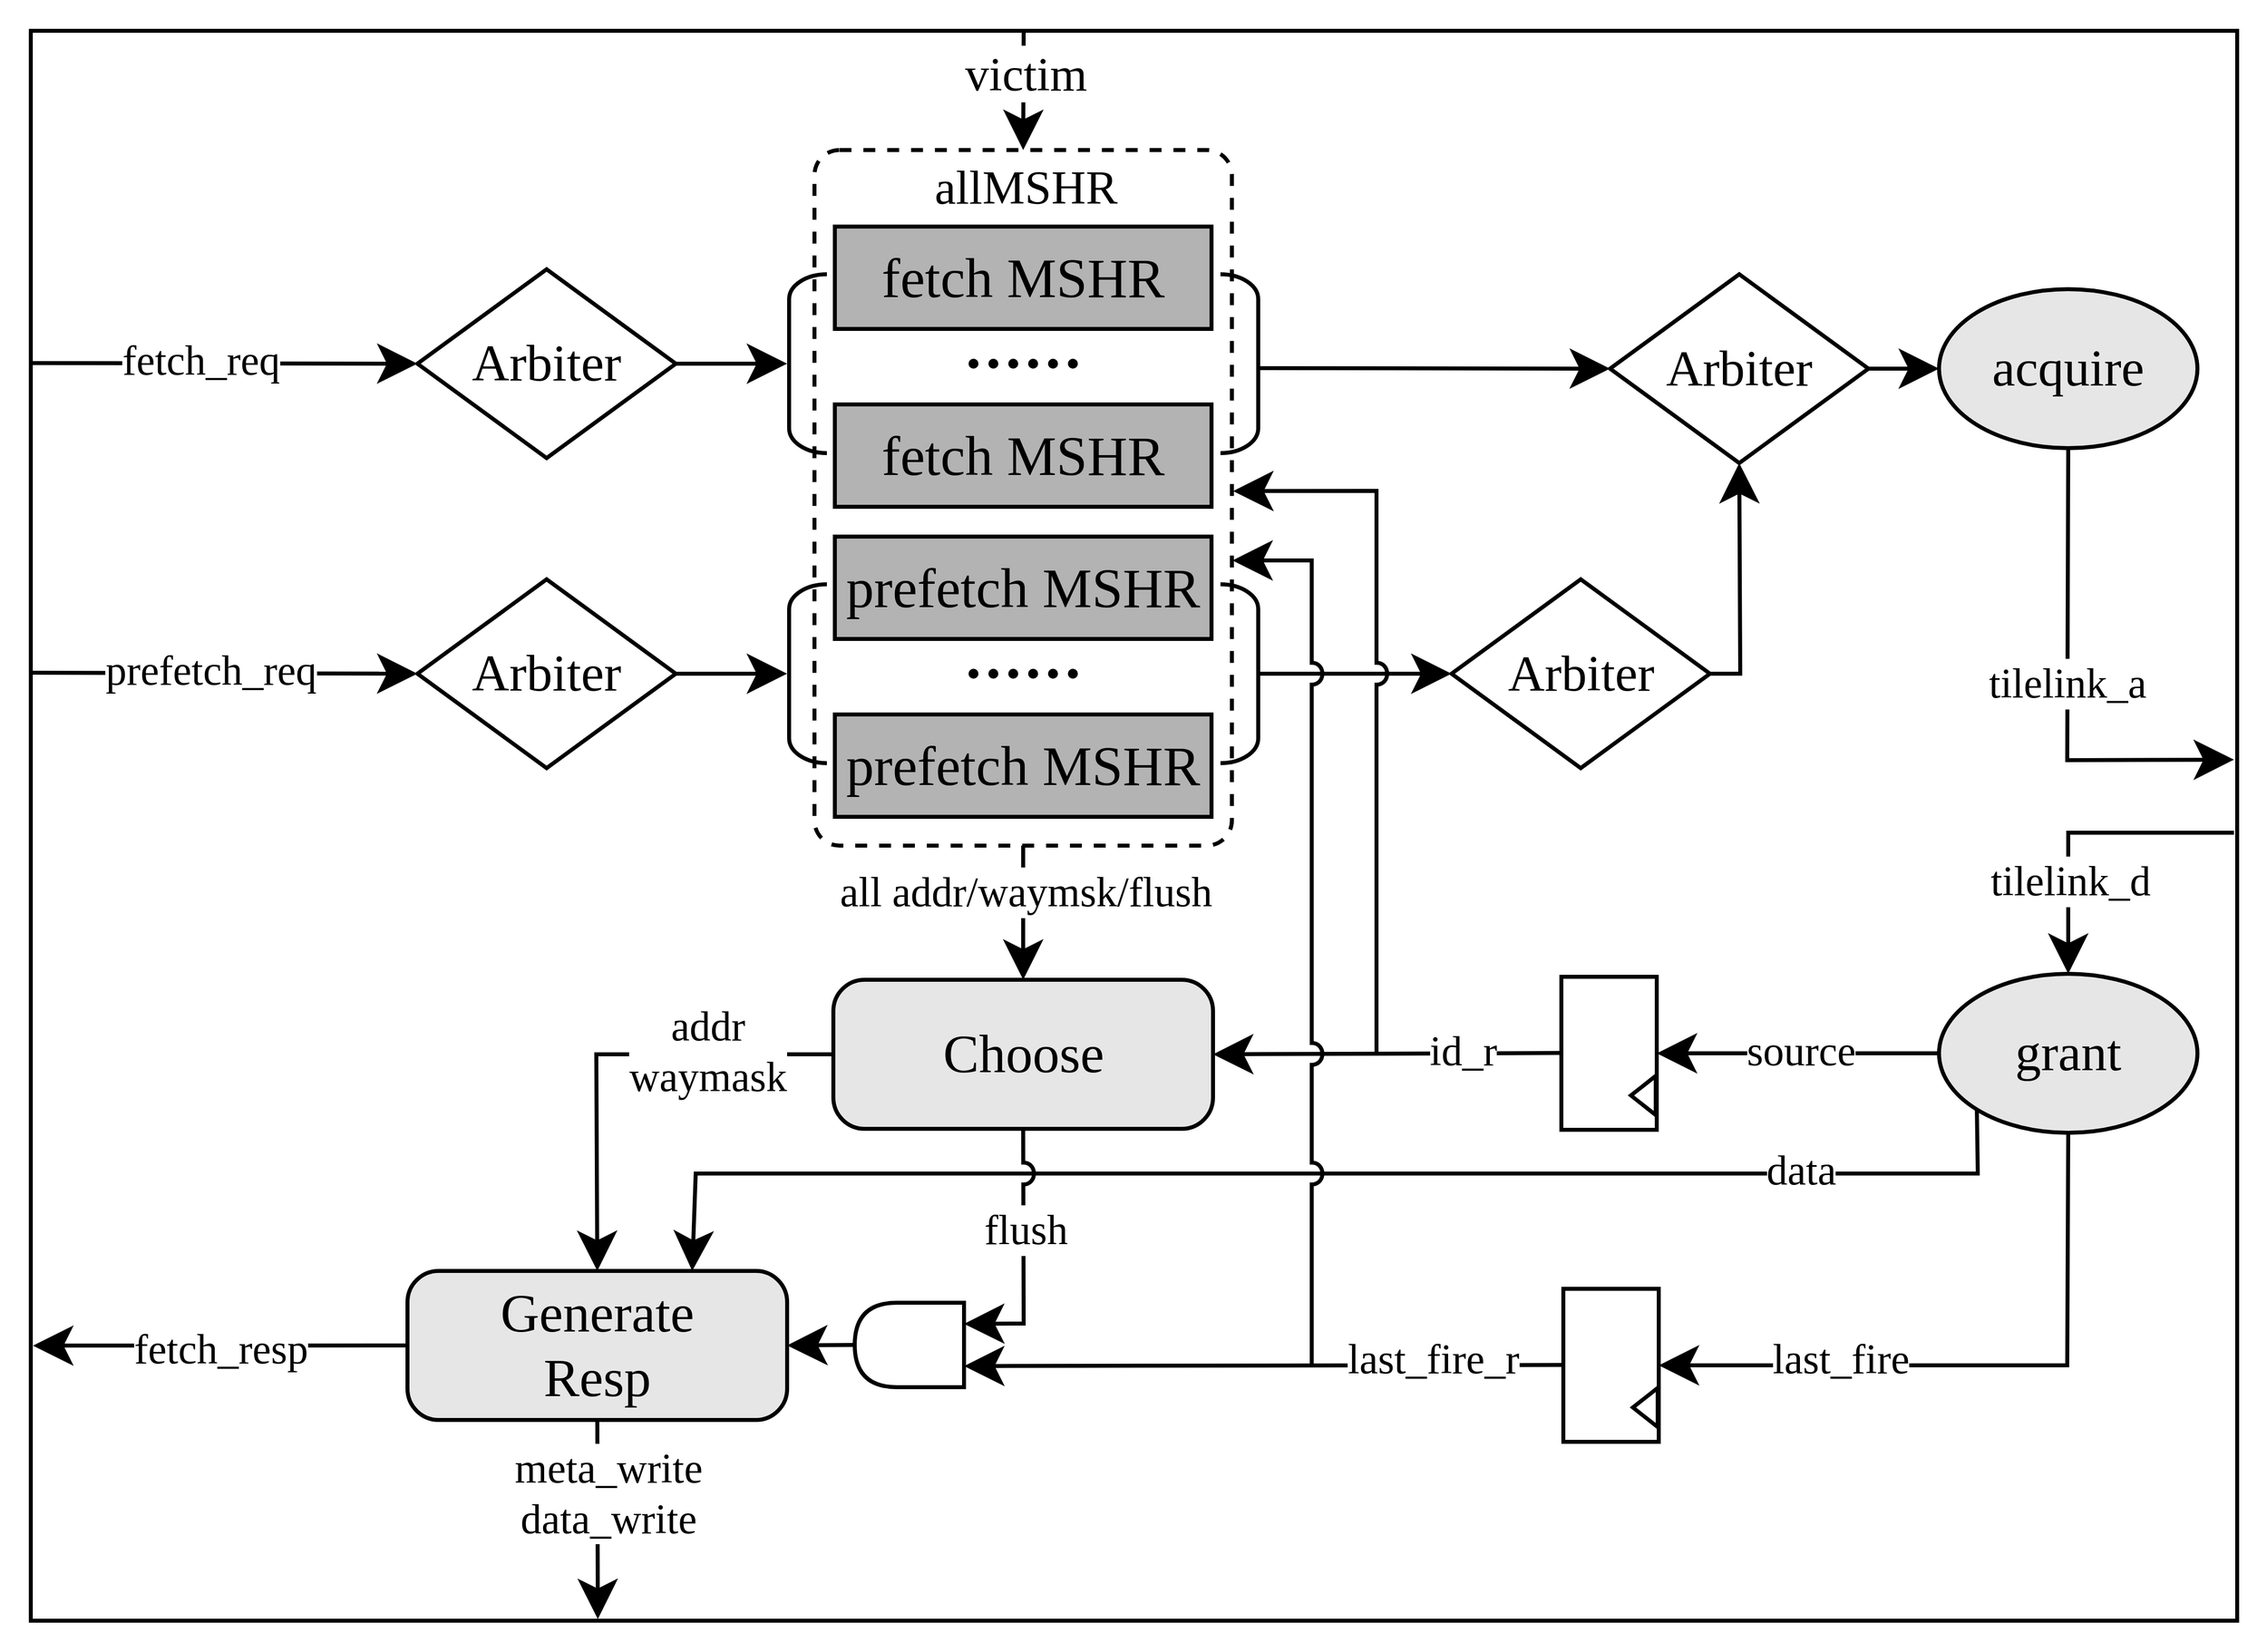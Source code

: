 <mxfile version="26.0.16">
  <diagram name="Page-1" id="sDr4pnCWOr7yjJP6VdtP">
    <mxGraphModel dx="2271" dy="3134" grid="1" gridSize="10" guides="1" tooltips="1" connect="1" arrows="1" fold="1" page="1" pageScale="1" pageWidth="827" pageHeight="1169" math="0" shadow="0">
      <root>
        <mxCell id="0" />
        <mxCell id="1" parent="0" />
        <mxCell id="0923S_j0JnBtRMVEVHoq-51" value="" style="rounded=0;whiteSpace=wrap;html=1;fillColor=none;strokeWidth=4;" vertex="1" parent="1">
          <mxGeometry x="41" y="-110" width="2220" height="1600" as="geometry" />
        </mxCell>
        <mxCell id="0923S_j0JnBtRMVEVHoq-52" value="" style="endArrow=classic;html=1;rounded=0;strokeWidth=4;endFill=1;startArrow=none;startFill=0;endSize=28;targetPerimeterSpacing=0;entryX=0;entryY=0.5;entryDx=0;entryDy=0;exitX=0;exitY=0.209;exitDx=0;exitDy=0;exitPerimeter=0;" edge="1" parent="1" source="0923S_j0JnBtRMVEVHoq-51" target="0923S_j0JnBtRMVEVHoq-53">
          <mxGeometry width="50" height="50" relative="1" as="geometry">
            <mxPoint x="277" y="225.5" as="sourcePoint" />
            <mxPoint x="452" y="224.5" as="targetPoint" />
          </mxGeometry>
        </mxCell>
        <mxCell id="0923S_j0JnBtRMVEVHoq-53" value="&lt;font style=&quot;font-size: 52px;&quot; face=&quot;MS Mincho,ＭＳ 明朝&quot;&gt;Arbiter&lt;/font&gt;" style="rhombus;whiteSpace=wrap;html=1;fillColor=none;strokeWidth=4;" vertex="1" parent="1">
          <mxGeometry x="430" y="130" width="260" height="190" as="geometry" />
        </mxCell>
        <mxCell id="0923S_j0JnBtRMVEVHoq-56" value="" style="endArrow=classic;html=1;rounded=0;strokeWidth=4;endFill=1;startArrow=none;startFill=0;endSize=28;targetPerimeterSpacing=0;exitX=0.997;exitY=0.5;exitDx=0;exitDy=0;exitPerimeter=0;" edge="1" parent="1" source="0923S_j0JnBtRMVEVHoq-53">
          <mxGeometry width="50" height="50" relative="1" as="geometry">
            <mxPoint x="692" y="225" as="sourcePoint" />
            <mxPoint x="802" y="225" as="targetPoint" />
          </mxGeometry>
        </mxCell>
        <mxCell id="0923S_j0JnBtRMVEVHoq-67" value="" style="group" vertex="1" connectable="0" parent="1">
          <mxGeometry x="804" y="135" width="76" height="180" as="geometry" />
        </mxCell>
        <mxCell id="0923S_j0JnBtRMVEVHoq-64" value="" style="verticalLabelPosition=bottom;verticalAlign=top;html=1;shape=mxgraph.basic.arc;startAngle=0.75;endAngle=0;strokeWidth=4;" vertex="1" parent="0923S_j0JnBtRMVEVHoq-67">
          <mxGeometry width="76" height="50" as="geometry" />
        </mxCell>
        <mxCell id="0923S_j0JnBtRMVEVHoq-65" value="" style="endArrow=none;html=1;rounded=0;strokeWidth=4;" edge="1" parent="0923S_j0JnBtRMVEVHoq-67">
          <mxGeometry width="50" height="50" relative="1" as="geometry">
            <mxPoint y="155" as="sourcePoint" />
            <mxPoint y="25" as="targetPoint" />
          </mxGeometry>
        </mxCell>
        <mxCell id="0923S_j0JnBtRMVEVHoq-66" value="" style="verticalLabelPosition=bottom;verticalAlign=top;html=1;shape=mxgraph.basic.arc;startAngle=0.75;endAngle=0;strokeWidth=4;flipV=1;" vertex="1" parent="0923S_j0JnBtRMVEVHoq-67">
          <mxGeometry y="130" width="76" height="50" as="geometry" />
        </mxCell>
        <mxCell id="0923S_j0JnBtRMVEVHoq-68" value="&lt;font style=&quot;font-size: 56px;&quot; face=&quot;MS Mincho, ＭＳ 明朝&quot;&gt;&lt;span style=&quot;text-wrap-mode: nowrap;&quot;&gt;fetch MSHR&lt;/span&gt;&lt;/font&gt;" style="rounded=0;whiteSpace=wrap;html=1;fillColor=#B3B3B3;strokeWidth=4;shadow=0;glass=0;autosize=0;resizeWidth=0;imageHeight=24;imageAspect=1;perimeter=rectanglePerimeter;arcSize=21;" vertex="1" parent="1">
          <mxGeometry x="850" y="87" width="379" height="103" as="geometry" />
        </mxCell>
        <mxCell id="0923S_j0JnBtRMVEVHoq-69" value="&lt;font style=&quot;font-size: 56px;&quot; face=&quot;MS Mincho, ＭＳ 明朝&quot;&gt;&lt;span style=&quot;text-wrap-mode: nowrap;&quot;&gt;fetch MSHR&lt;/span&gt;&lt;/font&gt;" style="rounded=0;whiteSpace=wrap;html=1;fillColor=#B3B3B3;strokeWidth=4;shadow=0;glass=0;autosize=0;resizeWidth=0;imageHeight=24;imageAspect=1;perimeter=rectanglePerimeter;arcSize=21;" vertex="1" parent="1">
          <mxGeometry x="850" y="266" width="379" height="103" as="geometry" />
        </mxCell>
        <mxCell id="0923S_j0JnBtRMVEVHoq-70" value="" style="shape=waypoint;sketch=0;fillStyle=solid;size=6;pointerEvents=1;points=[];fillColor=none;resizable=0;rotatable=0;perimeter=centerPerimeter;snapToPoint=1;strokeWidth=3;" vertex="1" parent="1">
          <mxGeometry x="979.5" y="215" width="20" height="20" as="geometry" />
        </mxCell>
        <mxCell id="0923S_j0JnBtRMVEVHoq-71" value="" style="shape=waypoint;sketch=0;fillStyle=solid;size=6;pointerEvents=1;points=[];fillColor=none;resizable=0;rotatable=0;perimeter=centerPerimeter;snapToPoint=1;strokeWidth=3;" vertex="1" parent="1">
          <mxGeometry x="999.5" y="215" width="20" height="20" as="geometry" />
        </mxCell>
        <mxCell id="0923S_j0JnBtRMVEVHoq-72" value="" style="shape=waypoint;sketch=0;fillStyle=solid;size=6;pointerEvents=1;points=[];fillColor=none;resizable=0;rotatable=0;perimeter=centerPerimeter;snapToPoint=1;strokeWidth=3;" vertex="1" parent="1">
          <mxGeometry x="1019.5" y="215" width="20" height="20" as="geometry" />
        </mxCell>
        <mxCell id="0923S_j0JnBtRMVEVHoq-73" value="" style="shape=waypoint;sketch=0;fillStyle=solid;size=6;pointerEvents=1;points=[];fillColor=none;resizable=0;rotatable=0;perimeter=centerPerimeter;snapToPoint=1;strokeWidth=3;" vertex="1" parent="1">
          <mxGeometry x="1039.5" y="215" width="20" height="20" as="geometry" />
        </mxCell>
        <mxCell id="0923S_j0JnBtRMVEVHoq-74" value="" style="shape=waypoint;sketch=0;fillStyle=solid;size=6;pointerEvents=1;points=[];fillColor=none;resizable=0;rotatable=0;perimeter=centerPerimeter;snapToPoint=1;strokeWidth=3;" vertex="1" parent="1">
          <mxGeometry x="1059.5" y="215" width="20" height="20" as="geometry" />
        </mxCell>
        <mxCell id="0923S_j0JnBtRMVEVHoq-75" value="" style="shape=waypoint;sketch=0;fillStyle=solid;size=6;pointerEvents=1;points=[];fillColor=none;resizable=0;rotatable=0;perimeter=centerPerimeter;snapToPoint=1;strokeWidth=3;" vertex="1" parent="1">
          <mxGeometry x="1079.5" y="215" width="20" height="20" as="geometry" />
        </mxCell>
        <mxCell id="0923S_j0JnBtRMVEVHoq-80" value="" style="group;direction=east;rotation=-180;" vertex="1" connectable="0" parent="1">
          <mxGeometry x="1200" y="135" width="76" height="180" as="geometry" />
        </mxCell>
        <mxCell id="0923S_j0JnBtRMVEVHoq-81" value="" style="verticalLabelPosition=bottom;verticalAlign=top;html=1;shape=mxgraph.basic.arc;startAngle=0.75;endAngle=0;strokeWidth=4;rotation=-180;" vertex="1" parent="0923S_j0JnBtRMVEVHoq-80">
          <mxGeometry y="130" width="76" height="50" as="geometry" />
        </mxCell>
        <mxCell id="0923S_j0JnBtRMVEVHoq-82" value="" style="endArrow=none;html=1;rounded=0;strokeWidth=4;" edge="1" parent="0923S_j0JnBtRMVEVHoq-80">
          <mxGeometry width="50" height="50" relative="1" as="geometry">
            <mxPoint x="76" y="25" as="sourcePoint" />
            <mxPoint x="76" y="155" as="targetPoint" />
          </mxGeometry>
        </mxCell>
        <mxCell id="0923S_j0JnBtRMVEVHoq-83" value="" style="verticalLabelPosition=bottom;verticalAlign=top;html=1;shape=mxgraph.basic.arc;startAngle=0.75;endAngle=0;strokeWidth=4;flipV=1;rotation=-180;" vertex="1" parent="0923S_j0JnBtRMVEVHoq-80">
          <mxGeometry width="76" height="50" as="geometry" />
        </mxCell>
        <mxCell id="0923S_j0JnBtRMVEVHoq-84" value="&lt;font face=&quot;MS Mincho,ＭＳ 明朝&quot; style=&quot;font-size: 42px;&quot;&gt;fetch_req&lt;/font&gt;" style="edgeLabel;html=1;align=center;verticalAlign=middle;resizable=0;points=[];labelBackgroundColor=default;" vertex="1" connectable="0" parent="1">
          <mxGeometry x="209.997" y="314.996" as="geometry">
            <mxPoint x="2" y="-93" as="offset" />
          </mxGeometry>
        </mxCell>
        <mxCell id="0923S_j0JnBtRMVEVHoq-85" value="" style="endArrow=classic;html=1;rounded=0;strokeWidth=4;endFill=1;startArrow=none;startFill=0;endSize=28;targetPerimeterSpacing=0;entryX=0;entryY=0.5;entryDx=0;entryDy=0;" edge="1" parent="1" target="0923S_j0JnBtRMVEVHoq-86">
          <mxGeometry width="50" height="50" relative="1" as="geometry">
            <mxPoint x="43" y="536" as="sourcePoint" />
            <mxPoint x="452" y="536.5" as="targetPoint" />
          </mxGeometry>
        </mxCell>
        <mxCell id="0923S_j0JnBtRMVEVHoq-86" value="&lt;font style=&quot;font-size: 52px;&quot; face=&quot;MS Mincho,ＭＳ 明朝&quot;&gt;Arbiter&lt;/font&gt;" style="rhombus;whiteSpace=wrap;html=1;fillColor=none;strokeWidth=4;" vertex="1" parent="1">
          <mxGeometry x="430" y="442" width="260" height="190" as="geometry" />
        </mxCell>
        <mxCell id="0923S_j0JnBtRMVEVHoq-87" value="" style="endArrow=classic;html=1;rounded=0;strokeWidth=4;endFill=1;startArrow=none;startFill=0;endSize=28;targetPerimeterSpacing=0;exitX=0.997;exitY=0.5;exitDx=0;exitDy=0;exitPerimeter=0;" edge="1" parent="1" source="0923S_j0JnBtRMVEVHoq-86">
          <mxGeometry width="50" height="50" relative="1" as="geometry">
            <mxPoint x="692" y="537" as="sourcePoint" />
            <mxPoint x="802" y="537" as="targetPoint" />
          </mxGeometry>
        </mxCell>
        <mxCell id="0923S_j0JnBtRMVEVHoq-88" value="" style="group" vertex="1" connectable="0" parent="1">
          <mxGeometry x="804" y="447" width="76" height="180" as="geometry" />
        </mxCell>
        <mxCell id="0923S_j0JnBtRMVEVHoq-89" value="" style="verticalLabelPosition=bottom;verticalAlign=top;html=1;shape=mxgraph.basic.arc;startAngle=0.75;endAngle=0;strokeWidth=4;" vertex="1" parent="0923S_j0JnBtRMVEVHoq-88">
          <mxGeometry width="76" height="50" as="geometry" />
        </mxCell>
        <mxCell id="0923S_j0JnBtRMVEVHoq-90" value="" style="endArrow=none;html=1;rounded=0;strokeWidth=4;" edge="1" parent="0923S_j0JnBtRMVEVHoq-88">
          <mxGeometry width="50" height="50" relative="1" as="geometry">
            <mxPoint y="155" as="sourcePoint" />
            <mxPoint y="25" as="targetPoint" />
          </mxGeometry>
        </mxCell>
        <mxCell id="0923S_j0JnBtRMVEVHoq-91" value="" style="verticalLabelPosition=bottom;verticalAlign=top;html=1;shape=mxgraph.basic.arc;startAngle=0.75;endAngle=0;strokeWidth=4;flipV=1;" vertex="1" parent="0923S_j0JnBtRMVEVHoq-88">
          <mxGeometry y="130" width="76" height="50" as="geometry" />
        </mxCell>
        <mxCell id="0923S_j0JnBtRMVEVHoq-92" value="&lt;font style=&quot;font-size: 56px;&quot; face=&quot;MS Mincho, ＭＳ 明朝&quot;&gt;&lt;span style=&quot;text-wrap-mode: nowrap;&quot;&gt;prefetch MSHR&lt;/span&gt;&lt;/font&gt;" style="rounded=0;whiteSpace=wrap;html=1;fillColor=#B3B3B3;strokeWidth=4;shadow=0;glass=0;autosize=0;resizeWidth=0;imageHeight=24;imageAspect=1;perimeter=rectanglePerimeter;arcSize=21;" vertex="1" parent="1">
          <mxGeometry x="850" y="399" width="379" height="103" as="geometry" />
        </mxCell>
        <mxCell id="0923S_j0JnBtRMVEVHoq-93" value="&lt;font style=&quot;font-size: 56px;&quot; face=&quot;MS Mincho, ＭＳ 明朝&quot;&gt;&lt;span style=&quot;text-wrap-mode: nowrap;&quot;&gt;prefetch MSHR&lt;/span&gt;&lt;/font&gt;" style="rounded=0;whiteSpace=wrap;html=1;fillColor=#B3B3B3;strokeWidth=4;shadow=0;glass=0;autosize=0;resizeWidth=0;imageHeight=24;imageAspect=1;perimeter=rectanglePerimeter;arcSize=21;" vertex="1" parent="1">
          <mxGeometry x="850" y="578" width="379" height="103" as="geometry" />
        </mxCell>
        <mxCell id="0923S_j0JnBtRMVEVHoq-94" value="" style="shape=waypoint;sketch=0;fillStyle=solid;size=6;pointerEvents=1;points=[];fillColor=none;resizable=0;rotatable=0;perimeter=centerPerimeter;snapToPoint=1;strokeWidth=3;" vertex="1" parent="1">
          <mxGeometry x="979.5" y="527" width="20" height="20" as="geometry" />
        </mxCell>
        <mxCell id="0923S_j0JnBtRMVEVHoq-95" value="" style="shape=waypoint;sketch=0;fillStyle=solid;size=6;pointerEvents=1;points=[];fillColor=none;resizable=0;rotatable=0;perimeter=centerPerimeter;snapToPoint=1;strokeWidth=3;" vertex="1" parent="1">
          <mxGeometry x="999.5" y="527" width="20" height="20" as="geometry" />
        </mxCell>
        <mxCell id="0923S_j0JnBtRMVEVHoq-96" value="" style="shape=waypoint;sketch=0;fillStyle=solid;size=6;pointerEvents=1;points=[];fillColor=none;resizable=0;rotatable=0;perimeter=centerPerimeter;snapToPoint=1;strokeWidth=3;" vertex="1" parent="1">
          <mxGeometry x="1019.5" y="527" width="20" height="20" as="geometry" />
        </mxCell>
        <mxCell id="0923S_j0JnBtRMVEVHoq-97" value="" style="shape=waypoint;sketch=0;fillStyle=solid;size=6;pointerEvents=1;points=[];fillColor=none;resizable=0;rotatable=0;perimeter=centerPerimeter;snapToPoint=1;strokeWidth=3;" vertex="1" parent="1">
          <mxGeometry x="1039.5" y="527" width="20" height="20" as="geometry" />
        </mxCell>
        <mxCell id="0923S_j0JnBtRMVEVHoq-98" value="" style="shape=waypoint;sketch=0;fillStyle=solid;size=6;pointerEvents=1;points=[];fillColor=none;resizable=0;rotatable=0;perimeter=centerPerimeter;snapToPoint=1;strokeWidth=3;" vertex="1" parent="1">
          <mxGeometry x="1059.5" y="527" width="20" height="20" as="geometry" />
        </mxCell>
        <mxCell id="0923S_j0JnBtRMVEVHoq-99" value="" style="shape=waypoint;sketch=0;fillStyle=solid;size=6;pointerEvents=1;points=[];fillColor=none;resizable=0;rotatable=0;perimeter=centerPerimeter;snapToPoint=1;strokeWidth=3;" vertex="1" parent="1">
          <mxGeometry x="1079.5" y="527" width="20" height="20" as="geometry" />
        </mxCell>
        <mxCell id="0923S_j0JnBtRMVEVHoq-100" value="" style="group;direction=east;rotation=-180;" vertex="1" connectable="0" parent="1">
          <mxGeometry x="1200" y="447" width="76" height="180" as="geometry" />
        </mxCell>
        <mxCell id="0923S_j0JnBtRMVEVHoq-101" value="" style="verticalLabelPosition=bottom;verticalAlign=top;html=1;shape=mxgraph.basic.arc;startAngle=0.75;endAngle=0;strokeWidth=4;rotation=-180;" vertex="1" parent="0923S_j0JnBtRMVEVHoq-100">
          <mxGeometry y="130" width="76" height="50" as="geometry" />
        </mxCell>
        <mxCell id="0923S_j0JnBtRMVEVHoq-102" value="" style="endArrow=none;html=1;rounded=0;strokeWidth=4;" edge="1" parent="0923S_j0JnBtRMVEVHoq-100">
          <mxGeometry width="50" height="50" relative="1" as="geometry">
            <mxPoint x="76" y="25" as="sourcePoint" />
            <mxPoint x="76" y="155" as="targetPoint" />
          </mxGeometry>
        </mxCell>
        <mxCell id="0923S_j0JnBtRMVEVHoq-103" value="" style="verticalLabelPosition=bottom;verticalAlign=top;html=1;shape=mxgraph.basic.arc;startAngle=0.75;endAngle=0;strokeWidth=4;flipV=1;rotation=-180;" vertex="1" parent="0923S_j0JnBtRMVEVHoq-100">
          <mxGeometry width="76" height="50" as="geometry" />
        </mxCell>
        <mxCell id="0923S_j0JnBtRMVEVHoq-104" value="&lt;font face=&quot;MS Mincho,ＭＳ 明朝&quot; style=&quot;font-size: 42px;&quot;&gt;prefetch_req&lt;/font&gt;" style="edgeLabel;html=1;align=center;verticalAlign=middle;resizable=0;points=[];labelBackgroundColor=default;" vertex="1" connectable="0" parent="1">
          <mxGeometry x="219.997" y="626.996" as="geometry">
            <mxPoint x="2" y="-93" as="offset" />
          </mxGeometry>
        </mxCell>
        <mxCell id="0923S_j0JnBtRMVEVHoq-105" value="" style="rounded=1;whiteSpace=wrap;html=1;strokeWidth=4;dashed=1;fillColor=none;arcSize=6;" vertex="1" parent="1">
          <mxGeometry x="829.5" y="10" width="420" height="700" as="geometry" />
        </mxCell>
        <mxCell id="0923S_j0JnBtRMVEVHoq-106" value="&lt;font face=&quot;MS Mincho,ＭＳ 明朝&quot; style=&quot;font-size: 48px;&quot;&gt;allMSHR&lt;/font&gt;" style="edgeLabel;html=1;align=center;verticalAlign=middle;resizable=0;points=[];labelBackgroundColor=default;" vertex="1" connectable="0" parent="1">
          <mxGeometry x="1039.497" y="139.996" as="geometry">
            <mxPoint x="2" y="-93" as="offset" />
          </mxGeometry>
        </mxCell>
        <mxCell id="0923S_j0JnBtRMVEVHoq-107" value="" style="endArrow=classic;html=1;rounded=0;strokeWidth=4;endFill=1;startArrow=none;startFill=0;endSize=28;targetPerimeterSpacing=0;exitX=0.45;exitY=0;exitDx=0;exitDy=0;exitPerimeter=0;entryX=0.5;entryY=0;entryDx=0;entryDy=0;" edge="1" parent="1" source="0923S_j0JnBtRMVEVHoq-51" target="0923S_j0JnBtRMVEVHoq-105">
          <mxGeometry width="50" height="50" relative="1" as="geometry">
            <mxPoint x="986.5" y="-40" as="sourcePoint" />
            <mxPoint x="1099.5" y="-40" as="targetPoint" />
          </mxGeometry>
        </mxCell>
        <mxCell id="0923S_j0JnBtRMVEVHoq-108" value="&lt;font face=&quot;MS Mincho,ＭＳ 明朝&quot; style=&quot;font-size: 48px;&quot;&gt;victim&lt;/font&gt;" style="edgeLabel;html=1;align=center;verticalAlign=middle;resizable=0;points=[];labelBackgroundColor=default;" vertex="1" connectable="0" parent="1">
          <mxGeometry x="1039.497" y="25.996" as="geometry">
            <mxPoint x="2" y="-93" as="offset" />
          </mxGeometry>
        </mxCell>
        <mxCell id="0923S_j0JnBtRMVEVHoq-109" value="&lt;font style=&quot;font-size: 51px;&quot; face=&quot;MS Mincho,ＭＳ 明朝&quot;&gt;Arbiter&lt;/font&gt;" style="rhombus;whiteSpace=wrap;html=1;fillColor=none;strokeWidth=4;" vertex="1" parent="1">
          <mxGeometry x="1470.51" y="442" width="260" height="190" as="geometry" />
        </mxCell>
        <mxCell id="0923S_j0JnBtRMVEVHoq-110" value="&lt;font style=&quot;font-size: 51px;&quot; face=&quot;MS Mincho,ＭＳ 明朝&quot;&gt;Arbiter&lt;/font&gt;" style="rhombus;whiteSpace=wrap;html=1;fillColor=none;strokeWidth=4;" vertex="1" parent="1">
          <mxGeometry x="1630" y="135" width="260" height="190" as="geometry" />
        </mxCell>
        <mxCell id="0923S_j0JnBtRMVEVHoq-111" value="" style="endArrow=classic;html=1;rounded=0;strokeWidth=4;endFill=1;startArrow=none;startFill=0;endSize=28;targetPerimeterSpacing=0;entryX=0;entryY=0.5;entryDx=0;entryDy=0;" edge="1" parent="1" target="0923S_j0JnBtRMVEVHoq-109">
          <mxGeometry width="50" height="50" relative="1" as="geometry">
            <mxPoint x="1278" y="537" as="sourcePoint" />
            <mxPoint x="1467.5" y="537.5" as="targetPoint" />
          </mxGeometry>
        </mxCell>
        <mxCell id="0923S_j0JnBtRMVEVHoq-116" value="" style="endArrow=classic;html=1;rounded=0;strokeWidth=4;endFill=1;startArrow=none;startFill=0;endSize=28;targetPerimeterSpacing=0;entryX=0;entryY=0.5;entryDx=0;entryDy=0;" edge="1" parent="1" target="0923S_j0JnBtRMVEVHoq-110">
          <mxGeometry width="50" height="50" relative="1" as="geometry">
            <mxPoint x="1276" y="229.5" as="sourcePoint" />
            <mxPoint x="1469" y="229.5" as="targetPoint" />
          </mxGeometry>
        </mxCell>
        <mxCell id="0923S_j0JnBtRMVEVHoq-117" value="" style="endArrow=classic;html=1;rounded=0;strokeWidth=4;endFill=1;startArrow=none;startFill=0;endSize=28;targetPerimeterSpacing=0;entryX=0.5;entryY=1;entryDx=0;entryDy=0;exitX=1;exitY=0.5;exitDx=0;exitDy=0;" edge="1" parent="1" source="0923S_j0JnBtRMVEVHoq-109" target="0923S_j0JnBtRMVEVHoq-110">
          <mxGeometry width="50" height="50" relative="1" as="geometry">
            <mxPoint x="1680" y="537" as="sourcePoint" />
            <mxPoint x="1760" y="322" as="targetPoint" />
            <Array as="points">
              <mxPoint x="1761" y="537" />
            </Array>
          </mxGeometry>
        </mxCell>
        <mxCell id="0923S_j0JnBtRMVEVHoq-118" value="&lt;font face=&quot;MS Mincho, ＭＳ 明朝&quot; style=&quot;font-size: 52px;&quot;&gt;acquire&lt;/font&gt;" style="ellipse;whiteSpace=wrap;html=1;fillColor=#E6E6E6;strokeWidth=4;" vertex="1" parent="1">
          <mxGeometry x="1961" y="150" width="260" height="160" as="geometry" />
        </mxCell>
        <mxCell id="0923S_j0JnBtRMVEVHoq-119" value="" style="endArrow=classic;html=1;rounded=0;strokeWidth=4;endFill=1;startArrow=none;startFill=0;endSize=28;targetPerimeterSpacing=0;entryX=0.999;entryY=0.513;entryDx=0;entryDy=0;exitX=0.5;exitY=1;exitDx=0;exitDy=0;entryPerimeter=0;" edge="1" parent="1" source="0923S_j0JnBtRMVEVHoq-118">
          <mxGeometry width="50" height="50" relative="1" as="geometry">
            <mxPoint x="2091" y="451" as="sourcePoint" />
            <mxPoint x="2257.78" y="623.5" as="targetPoint" />
            <Array as="points">
              <mxPoint x="2090" y="624" />
            </Array>
          </mxGeometry>
        </mxCell>
        <mxCell id="0923S_j0JnBtRMVEVHoq-120" value="" style="endArrow=classic;html=1;rounded=0;strokeWidth=4;endFill=1;startArrow=none;startFill=0;endSize=28;entryX=0.5;entryY=0;entryDx=0;entryDy=0;exitX=0.999;exitY=0.542;exitDx=0;exitDy=0;sourcePerimeterSpacing=0;exitPerimeter=0;" edge="1" parent="1" target="0923S_j0JnBtRMVEVHoq-121">
          <mxGeometry width="50" height="50" relative="1" as="geometry">
            <mxPoint x="2257.78" y="697.0" as="sourcePoint" />
            <mxPoint x="2091" y="860" as="targetPoint" />
            <Array as="points">
              <mxPoint x="2091" y="697" />
            </Array>
          </mxGeometry>
        </mxCell>
        <mxCell id="0923S_j0JnBtRMVEVHoq-121" value="&lt;font face=&quot;MS Mincho, ＭＳ 明朝&quot; style=&quot;font-size: 52px;&quot;&gt;grant&lt;/font&gt;" style="ellipse;whiteSpace=wrap;html=1;fillColor=#E6E6E6;strokeWidth=4;" vertex="1" parent="1">
          <mxGeometry x="1961" y="839" width="260" height="160" as="geometry" />
        </mxCell>
        <mxCell id="0923S_j0JnBtRMVEVHoq-122" value="" style="group;fillColor=none;flipH=1;" vertex="1" connectable="0" parent="1">
          <mxGeometry x="1581" y="842" width="96" height="154" as="geometry" />
        </mxCell>
        <mxCell id="0923S_j0JnBtRMVEVHoq-123" value="" style="rounded=0;whiteSpace=wrap;html=1;fillColor=none;strokeWidth=4;flipH=0;" vertex="1" parent="0923S_j0JnBtRMVEVHoq-122">
          <mxGeometry width="96.0" height="154" as="geometry" />
        </mxCell>
        <mxCell id="0923S_j0JnBtRMVEVHoq-124" value="" style="triangle;whiteSpace=wrap;html=1;fillColor=none;strokeWidth=4;flipH=1;" vertex="1" parent="0923S_j0JnBtRMVEVHoq-122">
          <mxGeometry x="70" y="99.745" width="24.94" height="39.371" as="geometry" />
        </mxCell>
        <mxCell id="0923S_j0JnBtRMVEVHoq-125" value="" style="group;fillColor=none;flipH=1;" vertex="1" connectable="0" parent="1">
          <mxGeometry x="1583" y="1156" width="96" height="154" as="geometry" />
        </mxCell>
        <mxCell id="0923S_j0JnBtRMVEVHoq-126" value="" style="rounded=0;whiteSpace=wrap;html=1;fillColor=none;strokeWidth=4;flipH=0;" vertex="1" parent="0923S_j0JnBtRMVEVHoq-125">
          <mxGeometry width="96.0" height="154" as="geometry" />
        </mxCell>
        <mxCell id="0923S_j0JnBtRMVEVHoq-127" value="" style="triangle;whiteSpace=wrap;html=1;fillColor=none;strokeWidth=4;flipH=1;" vertex="1" parent="0923S_j0JnBtRMVEVHoq-125">
          <mxGeometry x="70" y="99.745" width="24.94" height="39.371" as="geometry" />
        </mxCell>
        <mxCell id="0923S_j0JnBtRMVEVHoq-128" value="" style="endArrow=classic;html=1;rounded=0;strokeWidth=4;endFill=1;startArrow=none;startFill=0;endSize=28;targetPerimeterSpacing=0;entryX=0;entryY=0.5;entryDx=0;entryDy=0;exitX=1;exitY=0.5;exitDx=0;exitDy=0;" edge="1" parent="1" source="0923S_j0JnBtRMVEVHoq-110" target="0923S_j0JnBtRMVEVHoq-118">
          <mxGeometry width="50" height="50" relative="1" as="geometry">
            <mxPoint x="1780" y="229.66" as="sourcePoint" />
            <mxPoint x="1973" y="229.66" as="targetPoint" />
          </mxGeometry>
        </mxCell>
        <mxCell id="0923S_j0JnBtRMVEVHoq-129" value="&lt;font style=&quot;font-size: 54px;&quot; face=&quot;MS Mincho, ＭＳ 明朝&quot;&gt;&lt;span style=&quot;text-wrap-mode: nowrap;&quot;&gt;Choose&lt;/span&gt;&lt;/font&gt;" style="rounded=1;whiteSpace=wrap;html=1;fillColor=#E6E6E6;strokeWidth=4;shadow=0;glass=0;autosize=0;resizeWidth=0;imageHeight=24;imageAspect=1;perimeter=rectanglePerimeter;arcSize=21;" vertex="1" parent="1">
          <mxGeometry x="848.5" y="845" width="382.01" height="150" as="geometry" />
        </mxCell>
        <mxCell id="0923S_j0JnBtRMVEVHoq-130" value="&lt;font style=&quot;font-size: 54px;&quot; face=&quot;MS Mincho, ＭＳ 明朝&quot;&gt;&lt;span style=&quot;text-wrap-mode: nowrap;&quot;&gt;Generate&lt;/span&gt;&lt;/font&gt;&lt;div&gt;&lt;font style=&quot;font-size: 54px;&quot; face=&quot;MS Mincho, ＭＳ 明朝&quot;&gt;&lt;span style=&quot;text-wrap-mode: nowrap;&quot;&gt;Resp&lt;/span&gt;&lt;/font&gt;&lt;/div&gt;" style="rounded=1;whiteSpace=wrap;html=1;fillColor=#E6E6E6;strokeWidth=4;shadow=0;glass=0;autosize=0;resizeWidth=0;imageHeight=24;imageAspect=1;perimeter=rectanglePerimeter;arcSize=21;" vertex="1" parent="1">
          <mxGeometry x="419.99" y="1138" width="382.01" height="150" as="geometry" />
        </mxCell>
        <mxCell id="0923S_j0JnBtRMVEVHoq-131" value="" style="shape=delay;whiteSpace=wrap;html=1;flipH=1;strokeWidth=4;fillColor=none;" vertex="1" parent="1">
          <mxGeometry x="870" y="1170" width="110" height="85" as="geometry" />
        </mxCell>
        <mxCell id="0923S_j0JnBtRMVEVHoq-132" value="" style="endArrow=classic;html=1;rounded=0;strokeWidth=4;endFill=1;startArrow=none;startFill=0;endSize=28;entryX=1;entryY=0.5;entryDx=0;entryDy=0;sourcePerimeterSpacing=0;exitX=0;exitY=0.5;exitDx=0;exitDy=0;" edge="1" parent="1" source="0923S_j0JnBtRMVEVHoq-121" target="0923S_j0JnBtRMVEVHoq-123">
          <mxGeometry width="50" height="50" relative="1" as="geometry">
            <mxPoint x="1935" y="918.91" as="sourcePoint" />
            <mxPoint x="1581" y="918.41" as="targetPoint" />
          </mxGeometry>
        </mxCell>
        <mxCell id="0923S_j0JnBtRMVEVHoq-133" value="" style="endArrow=classic;html=1;rounded=0;strokeWidth=4;endFill=1;startArrow=none;startFill=0;endSize=28;entryX=1;entryY=0.5;entryDx=0;entryDy=0;sourcePerimeterSpacing=0;exitX=0;exitY=0.5;exitDx=0;exitDy=0;" edge="1" parent="1" target="0923S_j0JnBtRMVEVHoq-129">
          <mxGeometry width="50" height="50" relative="1" as="geometry">
            <mxPoint x="1581" y="918.66" as="sourcePoint" />
            <mxPoint x="1297" y="918.66" as="targetPoint" />
          </mxGeometry>
        </mxCell>
        <mxCell id="0923S_j0JnBtRMVEVHoq-134" value="&lt;font face=&quot;MS Mincho,ＭＳ 明朝&quot; style=&quot;font-size: 42px;&quot;&gt;tilelink_a&lt;/font&gt;" style="edgeLabel;html=1;align=center;verticalAlign=middle;resizable=0;points=[];labelBackgroundColor=default;" vertex="1" connectable="0" parent="1">
          <mxGeometry x="2087.997" y="639.996" as="geometry">
            <mxPoint x="2" y="-93" as="offset" />
          </mxGeometry>
        </mxCell>
        <mxCell id="0923S_j0JnBtRMVEVHoq-135" value="&lt;font face=&quot;MS Mincho,ＭＳ 明朝&quot; style=&quot;font-size: 42px;&quot;&gt;tilelink_d&lt;/font&gt;" style="edgeLabel;html=1;align=center;verticalAlign=middle;resizable=0;points=[];labelBackgroundColor=default;" vertex="1" connectable="0" parent="1">
          <mxGeometry x="2090.997" y="838.996" as="geometry">
            <mxPoint x="2" y="-93" as="offset" />
          </mxGeometry>
        </mxCell>
        <mxCell id="0923S_j0JnBtRMVEVHoq-137" value="&lt;font face=&quot;MS Mincho,ＭＳ 明朝&quot; style=&quot;font-size: 42px;&quot;&gt;id_r&lt;/font&gt;" style="edgeLabel;html=1;align=center;verticalAlign=middle;resizable=0;points=[];labelBackgroundColor=default;" vertex="1" connectable="0" parent="1">
          <mxGeometry x="1479.997" y="1009.996" as="geometry">
            <mxPoint x="2" y="-93" as="offset" />
          </mxGeometry>
        </mxCell>
        <mxCell id="0923S_j0JnBtRMVEVHoq-138" value="" style="endArrow=classic;html=1;rounded=0;strokeWidth=4;endFill=1;startArrow=none;startFill=0;endSize=28;entryX=1.003;entryY=0.466;entryDx=0;entryDy=0;sourcePerimeterSpacing=0;entryPerimeter=0;jumpStyle=arc;jumpSize=16;" edge="1" parent="1">
          <mxGeometry width="50" height="50" relative="1" as="geometry">
            <mxPoint x="1395" y="920" as="sourcePoint" />
            <mxPoint x="1250.76" y="353.2" as="targetPoint" />
            <Array as="points">
              <mxPoint x="1395" y="353" />
            </Array>
          </mxGeometry>
        </mxCell>
        <mxCell id="0923S_j0JnBtRMVEVHoq-139" value="" style="endArrow=classic;html=1;rounded=0;strokeWidth=4;endFill=1;startArrow=none;startFill=0;endSize=28;entryX=0.75;entryY=0;entryDx=0;entryDy=0;sourcePerimeterSpacing=0;exitX=0;exitY=1;exitDx=0;exitDy=0;" edge="1" parent="1" source="0923S_j0JnBtRMVEVHoq-121" target="0923S_j0JnBtRMVEVHoq-130">
          <mxGeometry width="50" height="50" relative="1" as="geometry">
            <mxPoint x="1934" y="1090" as="sourcePoint" />
            <mxPoint x="1650" y="1090" as="targetPoint" />
            <Array as="points">
              <mxPoint x="2000" y="1040" />
              <mxPoint x="710" y="1040" />
            </Array>
          </mxGeometry>
        </mxCell>
        <mxCell id="0923S_j0JnBtRMVEVHoq-140" value="&lt;font face=&quot;MS Mincho,ＭＳ 明朝&quot; style=&quot;font-size: 42px;&quot;&gt;data&lt;/font&gt;" style="edgeLabel;html=1;align=center;verticalAlign=middle;resizable=0;points=[];labelBackgroundColor=default;" vertex="1" connectable="0" parent="1">
          <mxGeometry x="1819.997" y="1129.996" as="geometry">
            <mxPoint x="2" y="-93" as="offset" />
          </mxGeometry>
        </mxCell>
        <mxCell id="0923S_j0JnBtRMVEVHoq-142" value="" style="endArrow=classic;html=1;rounded=0;strokeWidth=4;endFill=1;startArrow=none;startFill=0;endSize=28;entryX=1;entryY=0.5;entryDx=0;entryDy=0;sourcePerimeterSpacing=0;exitX=0.5;exitY=1;exitDx=0;exitDy=0;" edge="1" parent="1">
          <mxGeometry width="50" height="50" relative="1" as="geometry">
            <mxPoint x="2091.0" y="999" as="sourcePoint" />
            <mxPoint x="1679" y="1233" as="targetPoint" />
            <Array as="points">
              <mxPoint x="2090" y="1233" />
            </Array>
          </mxGeometry>
        </mxCell>
        <mxCell id="0923S_j0JnBtRMVEVHoq-143" value="&lt;font face=&quot;MS Mincho,ＭＳ 明朝&quot; style=&quot;font-size: 42px;&quot;&gt;last_fire&lt;/font&gt;" style="edgeLabel;html=1;align=center;verticalAlign=middle;resizable=0;points=[];labelBackgroundColor=default;" vertex="1" connectable="0" parent="1">
          <mxGeometry x="1859.997" y="1319.996" as="geometry">
            <mxPoint x="2" y="-93" as="offset" />
          </mxGeometry>
        </mxCell>
        <mxCell id="0923S_j0JnBtRMVEVHoq-144" value="" style="endArrow=classic;html=1;rounded=0;strokeWidth=4;endFill=1;startArrow=none;startFill=0;endSize=28;entryX=1;entryY=0.75;entryDx=0;entryDy=0;sourcePerimeterSpacing=0;exitX=0;exitY=0.5;exitDx=0;exitDy=0;" edge="1" parent="1" target="0923S_j0JnBtRMVEVHoq-131">
          <mxGeometry width="50" height="50" relative="1" as="geometry">
            <mxPoint x="1581" y="1232.64" as="sourcePoint" />
            <mxPoint x="1297" y="1232.64" as="targetPoint" />
          </mxGeometry>
        </mxCell>
        <mxCell id="0923S_j0JnBtRMVEVHoq-146" value="" style="endArrow=classic;html=1;rounded=0;strokeWidth=4;endFill=1;startArrow=none;startFill=0;endSize=28;sourcePerimeterSpacing=0;jumpStyle=arc;jumpSize=16;" edge="1" parent="1">
          <mxGeometry width="50" height="50" relative="1" as="geometry">
            <mxPoint x="1329.82" y="1233" as="sourcePoint" />
            <mxPoint x="1250" y="423" as="targetPoint" />
            <Array as="points">
              <mxPoint x="1329.82" y="423" />
            </Array>
          </mxGeometry>
        </mxCell>
        <mxCell id="0923S_j0JnBtRMVEVHoq-147" value="" style="endArrow=classic;html=1;rounded=0;strokeWidth=4;endFill=1;startArrow=none;startFill=0;endSize=28;entryX=1;entryY=0.25;entryDx=0;entryDy=0;sourcePerimeterSpacing=0;exitX=0.5;exitY=1;exitDx=0;exitDy=0;jumpStyle=arc;jumpSize=16;" edge="1" parent="1" source="0923S_j0JnBtRMVEVHoq-129" target="0923S_j0JnBtRMVEVHoq-131">
          <mxGeometry width="50" height="50" relative="1" as="geometry">
            <mxPoint x="1249.5" y="1120" as="sourcePoint" />
            <mxPoint x="965.5" y="1120" as="targetPoint" />
            <Array as="points">
              <mxPoint x="1040" y="1191" />
            </Array>
          </mxGeometry>
        </mxCell>
        <mxCell id="0923S_j0JnBtRMVEVHoq-148" value="&lt;font face=&quot;MS Mincho,ＭＳ 明朝&quot; style=&quot;font-size: 42px;&quot;&gt;flush&lt;/font&gt;" style="edgeLabel;html=1;align=center;verticalAlign=middle;resizable=0;points=[];labelBackgroundColor=default;" vertex="1" connectable="0" parent="1">
          <mxGeometry x="1039.497" y="1189.996" as="geometry">
            <mxPoint x="2" y="-93" as="offset" />
          </mxGeometry>
        </mxCell>
        <mxCell id="0923S_j0JnBtRMVEVHoq-149" value="" style="endArrow=classic;html=1;rounded=0;strokeWidth=4;endFill=1;startArrow=none;startFill=0;endSize=28;entryX=1;entryY=0.5;entryDx=0;entryDy=0;sourcePerimeterSpacing=0;exitX=0;exitY=0.5;exitDx=0;exitDy=0;" edge="1" parent="1" source="0923S_j0JnBtRMVEVHoq-131" target="0923S_j0JnBtRMVEVHoq-130">
          <mxGeometry width="50" height="50" relative="1" as="geometry">
            <mxPoint x="864" y="1212" as="sourcePoint" />
            <mxPoint x="580" y="1212" as="targetPoint" />
          </mxGeometry>
        </mxCell>
        <mxCell id="0923S_j0JnBtRMVEVHoq-150" value="" style="endArrow=classic;html=1;rounded=0;strokeWidth=4;endFill=1;startArrow=none;startFill=0;endSize=28;entryX=0.5;entryY=0;entryDx=0;entryDy=0;sourcePerimeterSpacing=0;exitX=0;exitY=0.5;exitDx=0;exitDy=0;" edge="1" parent="1" source="0923S_j0JnBtRMVEVHoq-129" target="0923S_j0JnBtRMVEVHoq-130">
          <mxGeometry width="50" height="50" relative="1" as="geometry">
            <mxPoint x="824" y="918.5" as="sourcePoint" />
            <mxPoint x="540" y="918.5" as="targetPoint" />
            <Array as="points">
              <mxPoint x="610" y="920" />
            </Array>
          </mxGeometry>
        </mxCell>
        <mxCell id="0923S_j0JnBtRMVEVHoq-151" value="&lt;font face=&quot;MS Mincho, ＭＳ 明朝&quot;&gt;&lt;span style=&quot;font-size: 42px;&quot;&gt;addr&lt;/span&gt;&lt;/font&gt;&lt;div&gt;&lt;font face=&quot;MS Mincho, ＭＳ 明朝&quot;&gt;&lt;span style=&quot;font-size: 42px;&quot;&gt;waymask&lt;/span&gt;&lt;/font&gt;&lt;/div&gt;" style="edgeLabel;html=1;align=center;verticalAlign=middle;resizable=0;points=[];labelBackgroundColor=default;" vertex="1" connectable="0" parent="1">
          <mxGeometry x="719.997" y="1009.996" as="geometry">
            <mxPoint x="2" y="-93" as="offset" />
          </mxGeometry>
        </mxCell>
        <mxCell id="0923S_j0JnBtRMVEVHoq-153" value="" style="endArrow=classic;html=1;rounded=0;strokeWidth=4;endFill=1;startArrow=none;startFill=0;endSize=28;entryX=0.5;entryY=0;entryDx=0;entryDy=0;sourcePerimeterSpacing=0;exitX=0.5;exitY=1;exitDx=0;exitDy=0;" edge="1" parent="1" source="0923S_j0JnBtRMVEVHoq-105" target="0923S_j0JnBtRMVEVHoq-129">
          <mxGeometry width="50" height="50" relative="1" as="geometry">
            <mxPoint x="1039.5" y="750" as="sourcePoint" />
            <mxPoint x="755.5" y="750" as="targetPoint" />
          </mxGeometry>
        </mxCell>
        <mxCell id="0923S_j0JnBtRMVEVHoq-152" value="&lt;font face=&quot;MS Mincho, ＭＳ 明朝&quot;&gt;&lt;span style=&quot;font-size: 42px;&quot;&gt;all addr/waymsk/flush&lt;/span&gt;&lt;/font&gt;" style="edgeLabel;html=1;align=center;verticalAlign=middle;resizable=0;points=[];labelBackgroundColor=default;" vertex="1" connectable="0" parent="1">
          <mxGeometry x="1039.507" y="849.996" as="geometry">
            <mxPoint x="2" y="-93" as="offset" />
          </mxGeometry>
        </mxCell>
        <mxCell id="0923S_j0JnBtRMVEVHoq-154" value="" style="endArrow=classic;html=1;rounded=0;strokeWidth=4;endFill=1;startArrow=none;startFill=0;endSize=28;entryX=0.001;entryY=0.827;entryDx=0;entryDy=0;sourcePerimeterSpacing=0;exitX=0;exitY=0.5;exitDx=0;exitDy=0;entryPerimeter=0;" edge="1" parent="1" source="0923S_j0JnBtRMVEVHoq-130" target="0923S_j0JnBtRMVEVHoq-51">
          <mxGeometry width="50" height="50" relative="1" as="geometry">
            <mxPoint x="404.86" y="1220" as="sourcePoint" />
            <mxPoint x="120.86" y="1220" as="targetPoint" />
          </mxGeometry>
        </mxCell>
        <mxCell id="0923S_j0JnBtRMVEVHoq-155" value="&lt;font face=&quot;MS Mincho,ＭＳ 明朝&quot; style=&quot;font-size: 42px;&quot;&gt;fetch_resp&lt;/font&gt;" style="edgeLabel;html=1;align=center;verticalAlign=middle;resizable=0;points=[];labelBackgroundColor=default;" vertex="1" connectable="0" parent="1">
          <mxGeometry x="229.997" y="1309.996" as="geometry">
            <mxPoint x="2" y="-93" as="offset" />
          </mxGeometry>
        </mxCell>
        <mxCell id="0923S_j0JnBtRMVEVHoq-156" value="" style="endArrow=classic;html=1;rounded=0;strokeWidth=4;endFill=1;startArrow=none;startFill=0;endSize=28;entryX=0.257;entryY=0.999;entryDx=0;entryDy=0;sourcePerimeterSpacing=0;exitX=0.5;exitY=1;exitDx=0;exitDy=0;entryPerimeter=0;" edge="1" parent="1" source="0923S_j0JnBtRMVEVHoq-130" target="0923S_j0JnBtRMVEVHoq-51">
          <mxGeometry width="50" height="50" relative="1" as="geometry">
            <mxPoint x="614" y="1340" as="sourcePoint" />
            <mxPoint x="330" y="1340" as="targetPoint" />
          </mxGeometry>
        </mxCell>
        <mxCell id="0923S_j0JnBtRMVEVHoq-157" value="&lt;font face=&quot;MS Mincho,ＭＳ 明朝&quot; style=&quot;font-size: 42px; color: rgb(0, 0, 0);&quot;&gt;meta_write&lt;/font&gt;&lt;div&gt;&lt;font face=&quot;MS Mincho,ＭＳ 明朝&quot; style=&quot;font-size: 42px; color: rgb(0, 0, 0);&quot;&gt;data_write&lt;/font&gt;&lt;/div&gt;" style="edgeLabel;html=1;align=center;verticalAlign=middle;resizable=0;points=[];labelBackgroundColor=default;" vertex="1" connectable="0" parent="1">
          <mxGeometry x="619.997" y="1454.996" as="geometry">
            <mxPoint x="2" y="-93" as="offset" />
          </mxGeometry>
        </mxCell>
        <mxCell id="0923S_j0JnBtRMVEVHoq-158" value="&lt;font face=&quot;MS Mincho,ＭＳ 明朝&quot; style=&quot;font-size: 42px; color: rgb(0, 0, 0);&quot;&gt;source&lt;/font&gt;" style="edgeLabel;html=1;align=center;verticalAlign=middle;resizable=0;points=[];labelBackgroundColor=default;" vertex="1" connectable="0" parent="1">
          <mxGeometry x="1819.997" y="1009.996" as="geometry">
            <mxPoint x="2" y="-93" as="offset" />
          </mxGeometry>
        </mxCell>
        <mxCell id="0923S_j0JnBtRMVEVHoq-159" value="&lt;font face=&quot;MS Mincho,ＭＳ 明朝&quot; style=&quot;font-size: 42px; color: rgb(0, 0, 0);&quot;&gt;last_fire_r&lt;/font&gt;" style="edgeLabel;html=1;align=center;verticalAlign=middle;resizable=0;points=[];labelBackgroundColor=default;" vertex="1" connectable="0" parent="1">
          <mxGeometry x="1449.997" y="1319.996" as="geometry">
            <mxPoint x="2" y="-93" as="offset" />
          </mxGeometry>
        </mxCell>
      </root>
    </mxGraphModel>
  </diagram>
</mxfile>

